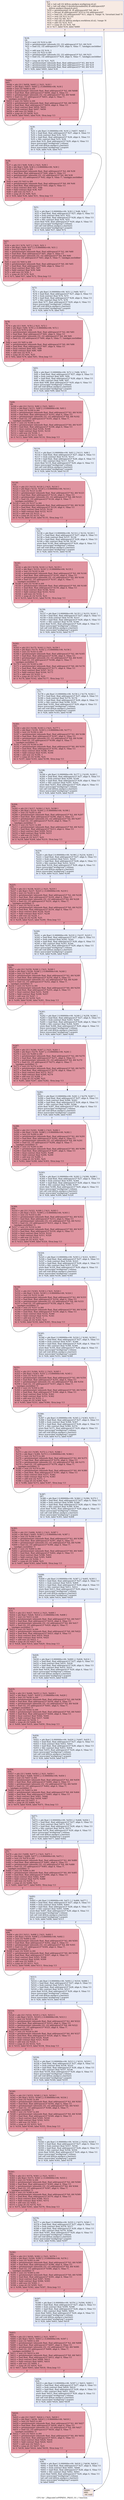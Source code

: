 digraph "CFG for '_Z9jacobiCsrPfPKfS1_PKiS3_S1_i' function" {
	label="CFG for '_Z9jacobiCsrPfPKfS1_PKiS3_S1_i' function";

	Node0x5932500 [shape=record,color="#3d50c3ff", style=filled, fillcolor="#eed0c070",label="{%7:\l  %8 = tail call i32 @llvm.amdgcn.workgroup.id.x()\l  %9 = tail call align 4 dereferenceable(64) i8 addrspace(4)*\l... @llvm.amdgcn.dispatch.ptr()\l  %10 = getelementptr i8, i8 addrspace(4)* %9, i64 4\l  %11 = bitcast i8 addrspace(4)* %10 to i16 addrspace(4)*\l  %12 = load i16, i16 addrspace(4)* %11, align 4, !range !4, !invariant.load !5\l  %13 = zext i16 %12 to i32\l  %14 = mul i32 %8, %13\l  %15 = tail call i32 @llvm.amdgcn.workitem.id.x(), !range !6\l  %16 = add i32 %14, %15\l  %17 = icmp slt i32 %16, %6\l  br i1 %17, label %18, label %660\l|{<s0>T|<s1>F}}"];
	Node0x5932500:s0 -> Node0x5934430;
	Node0x5932500:s1 -> Node0x59344c0;
	Node0x5934430 [shape=record,color="#3d50c3ff", style=filled, fillcolor="#c7d7f070",label="{%18:\l18:                                               \l  %19 = sext i32 %16 to i64\l  %20 = getelementptr inbounds i32, i32 addrspace(1)* %3, i64 %19\l  %21 = load i32, i32 addrspace(1)* %20, align 4, !tbaa !7, !amdgpu.noclobber\l... !5\l  %22 = add nsw i32 %16, 1\l  %23 = sext i32 %22 to i64\l  %24 = getelementptr inbounds i32, i32 addrspace(1)* %3, i64 %23\l  %25 = load i32, i32 addrspace(1)* %24, align 4, !tbaa !7, !amdgpu.noclobber\l... !5\l  %26 = icmp slt i32 %21, %25\l  %27 = getelementptr inbounds float, float addrspace(1)* %5, i64 %19\l  %28 = getelementptr inbounds float, float addrspace(1)* %1, i64 %19\l  %29 = getelementptr inbounds float, float addrspace(1)* %0, i64 %19\l  br i1 %26, label %645, label %30\l|{<s0>T|<s1>F}}"];
	Node0x5934430:s0 -> Node0x59359e0;
	Node0x5934430:s1 -> Node0x5935a70;
	Node0x5935a70 [shape=record,color="#3d50c3ff", style=filled, fillcolor="#c7d7f070",label="{%30:\l30:                                               \l  %31 = phi float [ 0.000000e+00, %18 ], [ %657, %645 ]\l  %32 = load float, float addrspace(1)* %27, align 4, !tbaa !11\l  %33 = fsub contract float %32, %31\l  %34 = load float, float addrspace(1)* %28, align 4, !tbaa !11\l  %35 = fdiv contract float %33, %34\l  store float %35, float addrspace(1)* %29, align 4, !tbaa !11\l  fence syncscope(\"workgroup\") release\l  tail call void @llvm.amdgcn.s.barrier()\l  fence syncscope(\"workgroup\") acquire\l  br i1 %26, label %36, label %51\l|{<s0>T|<s1>F}}"];
	Node0x5935a70:s0 -> Node0x59374e0;
	Node0x5935a70:s1 -> Node0x5937570;
	Node0x59374e0 [shape=record,color="#b70d28ff", style=filled, fillcolor="#b70d2870",label="{%36:\l36:                                               \l  %37 = phi i32 [ %49, %36 ], [ %21, %30 ]\l  %38 = phi float [ %48, %36 ], [ 0.000000e+00, %30 ]\l  %39 = sext i32 %37 to i64\l  %40 = getelementptr inbounds float, float addrspace(1)* %2, i64 %39\l  %41 = load float, float addrspace(1)* %40, align 4, !tbaa !11\l  %42 = getelementptr inbounds i32, i32 addrspace(1)* %4, i64 %39\l  %43 = load i32, i32 addrspace(1)* %42, align 4, !tbaa !7, !amdgpu.noclobber\l... !5\l  %44 = sext i32 %43 to i64\l  %45 = getelementptr inbounds float, float addrspace(1)* %0, i64 %44\l  %46 = load float, float addrspace(1)* %45, align 4, !tbaa !11\l  %47 = fmul contract float %41, %46\l  %48 = fadd contract float %38, %47\l  %49 = add nsw i32 %37, 1\l  %50 = icmp slt i32 %49, %25\l  br i1 %50, label %36, label %51, !llvm.loop !13\l|{<s0>T|<s1>F}}"];
	Node0x59374e0:s0 -> Node0x59374e0;
	Node0x59374e0:s1 -> Node0x5937570;
	Node0x5937570 [shape=record,color="#3d50c3ff", style=filled, fillcolor="#c7d7f070",label="{%51:\l51:                                               \l  %52 = phi float [ 0.000000e+00, %30 ], [ %48, %36 ]\l  %53 = load float, float addrspace(1)* %27, align 4, !tbaa !11\l  %54 = fsub contract float %53, %52\l  %55 = load float, float addrspace(1)* %28, align 4, !tbaa !11\l  %56 = fdiv contract float %54, %55\l  store float %56, float addrspace(1)* %29, align 4, !tbaa !11\l  fence syncscope(\"workgroup\") release\l  tail call void @llvm.amdgcn.s.barrier()\l  fence syncscope(\"workgroup\") acquire\l  br i1 %26, label %57, label %72\l|{<s0>T|<s1>F}}"];
	Node0x5937570:s0 -> Node0x59385f0;
	Node0x5937570:s1 -> Node0x5938640;
	Node0x59385f0 [shape=record,color="#b70d28ff", style=filled, fillcolor="#b70d2870",label="{%57:\l57:                                               \l  %58 = phi i32 [ %70, %57 ], [ %21, %51 ]\l  %59 = phi float [ %69, %57 ], [ 0.000000e+00, %51 ]\l  %60 = sext i32 %58 to i64\l  %61 = getelementptr inbounds float, float addrspace(1)* %2, i64 %60\l  %62 = load float, float addrspace(1)* %61, align 4, !tbaa !11\l  %63 = getelementptr inbounds i32, i32 addrspace(1)* %4, i64 %60\l  %64 = load i32, i32 addrspace(1)* %63, align 4, !tbaa !7, !amdgpu.noclobber\l... !5\l  %65 = sext i32 %64 to i64\l  %66 = getelementptr inbounds float, float addrspace(1)* %0, i64 %65\l  %67 = load float, float addrspace(1)* %66, align 4, !tbaa !11\l  %68 = fmul contract float %62, %67\l  %69 = fadd contract float %59, %68\l  %70 = add nsw i32 %58, 1\l  %71 = icmp slt i32 %70, %25\l  br i1 %71, label %57, label %72, !llvm.loop !13\l|{<s0>T|<s1>F}}"];
	Node0x59385f0:s0 -> Node0x59385f0;
	Node0x59385f0:s1 -> Node0x5938640;
	Node0x5938640 [shape=record,color="#3d50c3ff", style=filled, fillcolor="#c7d7f070",label="{%72:\l72:                                               \l  %73 = phi float [ 0.000000e+00, %51 ], [ %69, %57 ]\l  %74 = load float, float addrspace(1)* %27, align 4, !tbaa !11\l  %75 = fsub contract float %74, %73\l  %76 = load float, float addrspace(1)* %28, align 4, !tbaa !11\l  %77 = fdiv contract float %75, %76\l  store float %77, float addrspace(1)* %29, align 4, !tbaa !11\l  fence syncscope(\"workgroup\") release\l  tail call void @llvm.amdgcn.s.barrier()\l  fence syncscope(\"workgroup\") acquire\l  br i1 %26, label %78, label %93\l|{<s0>T|<s1>F}}"];
	Node0x5938640:s0 -> Node0x5939c90;
	Node0x5938640:s1 -> Node0x5939ce0;
	Node0x5939c90 [shape=record,color="#b70d28ff", style=filled, fillcolor="#b70d2870",label="{%78:\l78:                                               \l  %79 = phi i32 [ %91, %78 ], [ %21, %72 ]\l  %80 = phi float [ %90, %78 ], [ 0.000000e+00, %72 ]\l  %81 = sext i32 %79 to i64\l  %82 = getelementptr inbounds float, float addrspace(1)* %2, i64 %81\l  %83 = load float, float addrspace(1)* %82, align 4, !tbaa !11\l  %84 = getelementptr inbounds i32, i32 addrspace(1)* %4, i64 %81\l  %85 = load i32, i32 addrspace(1)* %84, align 4, !tbaa !7, !amdgpu.noclobber\l... !5\l  %86 = sext i32 %85 to i64\l  %87 = getelementptr inbounds float, float addrspace(1)* %0, i64 %86\l  %88 = load float, float addrspace(1)* %87, align 4, !tbaa !11\l  %89 = fmul contract float %83, %88\l  %90 = fadd contract float %80, %89\l  %91 = add nsw i32 %79, 1\l  %92 = icmp slt i32 %91, %25\l  br i1 %92, label %78, label %93, !llvm.loop !13\l|{<s0>T|<s1>F}}"];
	Node0x5939c90:s0 -> Node0x5939c90;
	Node0x5939c90:s1 -> Node0x5939ce0;
	Node0x5939ce0 [shape=record,color="#3d50c3ff", style=filled, fillcolor="#c7d7f070",label="{%93:\l93:                                               \l  %94 = phi float [ 0.000000e+00, %72 ], [ %90, %78 ]\l  %95 = load float, float addrspace(1)* %27, align 4, !tbaa !11\l  %96 = fsub contract float %95, %94\l  %97 = load float, float addrspace(1)* %28, align 4, !tbaa !11\l  %98 = fdiv contract float %96, %97\l  store float %98, float addrspace(1)* %29, align 4, !tbaa !11\l  fence syncscope(\"workgroup\") release\l  tail call void @llvm.amdgcn.s.barrier()\l  fence syncscope(\"workgroup\") acquire\l  br i1 %26, label %99, label %114\l|{<s0>T|<s1>F}}"];
	Node0x5939ce0:s0 -> Node0x593ab60;
	Node0x5939ce0:s1 -> Node0x593abb0;
	Node0x593ab60 [shape=record,color="#b70d28ff", style=filled, fillcolor="#b70d2870",label="{%99:\l99:                                               \l  %100 = phi i32 [ %112, %99 ], [ %21, %93 ]\l  %101 = phi float [ %111, %99 ], [ 0.000000e+00, %93 ]\l  %102 = sext i32 %100 to i64\l  %103 = getelementptr inbounds float, float addrspace(1)* %2, i64 %102\l  %104 = load float, float addrspace(1)* %103, align 4, !tbaa !11\l  %105 = getelementptr inbounds i32, i32 addrspace(1)* %4, i64 %102\l  %106 = load i32, i32 addrspace(1)* %105, align 4, !tbaa !7,\l... !amdgpu.noclobber !5\l  %107 = sext i32 %106 to i64\l  %108 = getelementptr inbounds float, float addrspace(1)* %0, i64 %107\l  %109 = load float, float addrspace(1)* %108, align 4, !tbaa !11\l  %110 = fmul contract float %104, %109\l  %111 = fadd contract float %101, %110\l  %112 = add nsw i32 %100, 1\l  %113 = icmp slt i32 %112, %25\l  br i1 %113, label %99, label %114, !llvm.loop !13\l|{<s0>T|<s1>F}}"];
	Node0x593ab60:s0 -> Node0x593ab60;
	Node0x593ab60:s1 -> Node0x593abb0;
	Node0x593abb0 [shape=record,color="#3d50c3ff", style=filled, fillcolor="#c7d7f070",label="{%114:\l114:                                              \l  %115 = phi float [ 0.000000e+00, %93 ], [ %111, %99 ]\l  %116 = load float, float addrspace(1)* %27, align 4, !tbaa !11\l  %117 = fsub contract float %116, %115\l  %118 = load float, float addrspace(1)* %28, align 4, !tbaa !11\l  %119 = fdiv contract float %117, %118\l  store float %119, float addrspace(1)* %29, align 4, !tbaa !11\l  fence syncscope(\"workgroup\") release\l  tail call void @llvm.amdgcn.s.barrier()\l  fence syncscope(\"workgroup\") acquire\l  br i1 %26, label %120, label %135\l|{<s0>T|<s1>F}}"];
	Node0x593abb0:s0 -> Node0x593ba00;
	Node0x593abb0:s1 -> Node0x593ba50;
	Node0x593ba00 [shape=record,color="#b70d28ff", style=filled, fillcolor="#b70d2870",label="{%120:\l120:                                              \l  %121 = phi i32 [ %133, %120 ], [ %21, %114 ]\l  %122 = phi float [ %132, %120 ], [ 0.000000e+00, %114 ]\l  %123 = sext i32 %121 to i64\l  %124 = getelementptr inbounds float, float addrspace(1)* %2, i64 %123\l  %125 = load float, float addrspace(1)* %124, align 4, !tbaa !11\l  %126 = getelementptr inbounds i32, i32 addrspace(1)* %4, i64 %123\l  %127 = load i32, i32 addrspace(1)* %126, align 4, !tbaa !7,\l... !amdgpu.noclobber !5\l  %128 = sext i32 %127 to i64\l  %129 = getelementptr inbounds float, float addrspace(1)* %0, i64 %128\l  %130 = load float, float addrspace(1)* %129, align 4, !tbaa !11\l  %131 = fmul contract float %125, %130\l  %132 = fadd contract float %122, %131\l  %133 = add nsw i32 %121, 1\l  %134 = icmp slt i32 %133, %25\l  br i1 %134, label %120, label %135, !llvm.loop !13\l|{<s0>T|<s1>F}}"];
	Node0x593ba00:s0 -> Node0x593ba00;
	Node0x593ba00:s1 -> Node0x593ba50;
	Node0x593ba50 [shape=record,color="#3d50c3ff", style=filled, fillcolor="#c7d7f070",label="{%135:\l135:                                              \l  %136 = phi float [ 0.000000e+00, %114 ], [ %132, %120 ]\l  %137 = load float, float addrspace(1)* %27, align 4, !tbaa !11\l  %138 = fsub contract float %137, %136\l  %139 = load float, float addrspace(1)* %28, align 4, !tbaa !11\l  %140 = fdiv contract float %138, %139\l  store float %140, float addrspace(1)* %29, align 4, !tbaa !11\l  fence syncscope(\"workgroup\") release\l  tail call void @llvm.amdgcn.s.barrier()\l  fence syncscope(\"workgroup\") acquire\l  br i1 %26, label %141, label %156\l|{<s0>T|<s1>F}}"];
	Node0x593ba50:s0 -> Node0x593ccb0;
	Node0x593ba50:s1 -> Node0x593cd00;
	Node0x593ccb0 [shape=record,color="#b70d28ff", style=filled, fillcolor="#b70d2870",label="{%141:\l141:                                              \l  %142 = phi i32 [ %154, %141 ], [ %21, %135 ]\l  %143 = phi float [ %153, %141 ], [ 0.000000e+00, %135 ]\l  %144 = sext i32 %142 to i64\l  %145 = getelementptr inbounds float, float addrspace(1)* %2, i64 %144\l  %146 = load float, float addrspace(1)* %145, align 4, !tbaa !11\l  %147 = getelementptr inbounds i32, i32 addrspace(1)* %4, i64 %144\l  %148 = load i32, i32 addrspace(1)* %147, align 4, !tbaa !7,\l... !amdgpu.noclobber !5\l  %149 = sext i32 %148 to i64\l  %150 = getelementptr inbounds float, float addrspace(1)* %0, i64 %149\l  %151 = load float, float addrspace(1)* %150, align 4, !tbaa !11\l  %152 = fmul contract float %146, %151\l  %153 = fadd contract float %143, %152\l  %154 = add nsw i32 %142, 1\l  %155 = icmp slt i32 %154, %25\l  br i1 %155, label %141, label %156, !llvm.loop !13\l|{<s0>T|<s1>F}}"];
	Node0x593ccb0:s0 -> Node0x593ccb0;
	Node0x593ccb0:s1 -> Node0x593cd00;
	Node0x593cd00 [shape=record,color="#3d50c3ff", style=filled, fillcolor="#c7d7f070",label="{%156:\l156:                                              \l  %157 = phi float [ 0.000000e+00, %135 ], [ %153, %141 ]\l  %158 = load float, float addrspace(1)* %27, align 4, !tbaa !11\l  %159 = fsub contract float %158, %157\l  %160 = load float, float addrspace(1)* %28, align 4, !tbaa !11\l  %161 = fdiv contract float %159, %160\l  store float %161, float addrspace(1)* %29, align 4, !tbaa !11\l  fence syncscope(\"workgroup\") release\l  tail call void @llvm.amdgcn.s.barrier()\l  fence syncscope(\"workgroup\") acquire\l  br i1 %26, label %162, label %177\l|{<s0>T|<s1>F}}"];
	Node0x593cd00:s0 -> Node0x5933b50;
	Node0x593cd00:s1 -> Node0x5933ba0;
	Node0x5933b50 [shape=record,color="#b70d28ff", style=filled, fillcolor="#b70d2870",label="{%162:\l162:                                              \l  %163 = phi i32 [ %175, %162 ], [ %21, %156 ]\l  %164 = phi float [ %174, %162 ], [ 0.000000e+00, %156 ]\l  %165 = sext i32 %163 to i64\l  %166 = getelementptr inbounds float, float addrspace(1)* %2, i64 %165\l  %167 = load float, float addrspace(1)* %166, align 4, !tbaa !11\l  %168 = getelementptr inbounds i32, i32 addrspace(1)* %4, i64 %165\l  %169 = load i32, i32 addrspace(1)* %168, align 4, !tbaa !7,\l... !amdgpu.noclobber !5\l  %170 = sext i32 %169 to i64\l  %171 = getelementptr inbounds float, float addrspace(1)* %0, i64 %170\l  %172 = load float, float addrspace(1)* %171, align 4, !tbaa !11\l  %173 = fmul contract float %167, %172\l  %174 = fadd contract float %164, %173\l  %175 = add nsw i32 %163, 1\l  %176 = icmp slt i32 %175, %25\l  br i1 %176, label %162, label %177, !llvm.loop !13\l|{<s0>T|<s1>F}}"];
	Node0x5933b50:s0 -> Node0x5933b50;
	Node0x5933b50:s1 -> Node0x5933ba0;
	Node0x5933ba0 [shape=record,color="#3d50c3ff", style=filled, fillcolor="#c7d7f070",label="{%177:\l177:                                              \l  %178 = phi float [ 0.000000e+00, %156 ], [ %174, %162 ]\l  %179 = load float, float addrspace(1)* %27, align 4, !tbaa !11\l  %180 = fsub contract float %179, %178\l  %181 = load float, float addrspace(1)* %28, align 4, !tbaa !11\l  %182 = fdiv contract float %180, %181\l  store float %182, float addrspace(1)* %29, align 4, !tbaa !11\l  fence syncscope(\"workgroup\") release\l  tail call void @llvm.amdgcn.s.barrier()\l  fence syncscope(\"workgroup\") acquire\l  br i1 %26, label %183, label %198\l|{<s0>T|<s1>F}}"];
	Node0x5933ba0:s0 -> Node0x593f420;
	Node0x5933ba0:s1 -> Node0x593f470;
	Node0x593f420 [shape=record,color="#b70d28ff", style=filled, fillcolor="#b70d2870",label="{%183:\l183:                                              \l  %184 = phi i32 [ %196, %183 ], [ %21, %177 ]\l  %185 = phi float [ %195, %183 ], [ 0.000000e+00, %177 ]\l  %186 = sext i32 %184 to i64\l  %187 = getelementptr inbounds float, float addrspace(1)* %2, i64 %186\l  %188 = load float, float addrspace(1)* %187, align 4, !tbaa !11\l  %189 = getelementptr inbounds i32, i32 addrspace(1)* %4, i64 %186\l  %190 = load i32, i32 addrspace(1)* %189, align 4, !tbaa !7,\l... !amdgpu.noclobber !5\l  %191 = sext i32 %190 to i64\l  %192 = getelementptr inbounds float, float addrspace(1)* %0, i64 %191\l  %193 = load float, float addrspace(1)* %192, align 4, !tbaa !11\l  %194 = fmul contract float %188, %193\l  %195 = fadd contract float %185, %194\l  %196 = add nsw i32 %184, 1\l  %197 = icmp slt i32 %196, %25\l  br i1 %197, label %183, label %198, !llvm.loop !13\l|{<s0>T|<s1>F}}"];
	Node0x593f420:s0 -> Node0x593f420;
	Node0x593f420:s1 -> Node0x593f470;
	Node0x593f470 [shape=record,color="#3d50c3ff", style=filled, fillcolor="#c7d7f070",label="{%198:\l198:                                              \l  %199 = phi float [ 0.000000e+00, %177 ], [ %195, %183 ]\l  %200 = load float, float addrspace(1)* %27, align 4, !tbaa !11\l  %201 = fsub contract float %200, %199\l  %202 = load float, float addrspace(1)* %28, align 4, !tbaa !11\l  %203 = fdiv contract float %201, %202\l  store float %203, float addrspace(1)* %29, align 4, !tbaa !11\l  fence syncscope(\"workgroup\") release\l  tail call void @llvm.amdgcn.s.barrier()\l  fence syncscope(\"workgroup\") acquire\l  br i1 %26, label %204, label %219\l|{<s0>T|<s1>F}}"];
	Node0x593f470:s0 -> Node0x59402c0;
	Node0x593f470:s1 -> Node0x5940310;
	Node0x59402c0 [shape=record,color="#b70d28ff", style=filled, fillcolor="#b70d2870",label="{%204:\l204:                                              \l  %205 = phi i32 [ %217, %204 ], [ %21, %198 ]\l  %206 = phi float [ %216, %204 ], [ 0.000000e+00, %198 ]\l  %207 = sext i32 %205 to i64\l  %208 = getelementptr inbounds float, float addrspace(1)* %2, i64 %207\l  %209 = load float, float addrspace(1)* %208, align 4, !tbaa !11\l  %210 = getelementptr inbounds i32, i32 addrspace(1)* %4, i64 %207\l  %211 = load i32, i32 addrspace(1)* %210, align 4, !tbaa !7,\l... !amdgpu.noclobber !5\l  %212 = sext i32 %211 to i64\l  %213 = getelementptr inbounds float, float addrspace(1)* %0, i64 %212\l  %214 = load float, float addrspace(1)* %213, align 4, !tbaa !11\l  %215 = fmul contract float %209, %214\l  %216 = fadd contract float %206, %215\l  %217 = add nsw i32 %205, 1\l  %218 = icmp slt i32 %217, %25\l  br i1 %218, label %204, label %219, !llvm.loop !13\l|{<s0>T|<s1>F}}"];
	Node0x59402c0:s0 -> Node0x59402c0;
	Node0x59402c0:s1 -> Node0x5940310;
	Node0x5940310 [shape=record,color="#3d50c3ff", style=filled, fillcolor="#c7d7f070",label="{%219:\l219:                                              \l  %220 = phi float [ 0.000000e+00, %198 ], [ %216, %204 ]\l  %221 = load float, float addrspace(1)* %27, align 4, !tbaa !11\l  %222 = fsub contract float %221, %220\l  %223 = load float, float addrspace(1)* %28, align 4, !tbaa !11\l  %224 = fdiv contract float %222, %223\l  store float %224, float addrspace(1)* %29, align 4, !tbaa !11\l  fence syncscope(\"workgroup\") release\l  tail call void @llvm.amdgcn.s.barrier()\l  fence syncscope(\"workgroup\") acquire\l  br i1 %26, label %225, label %240\l|{<s0>T|<s1>F}}"];
	Node0x5940310:s0 -> Node0x5933540;
	Node0x5940310:s1 -> Node0x5933590;
	Node0x5933540 [shape=record,color="#b70d28ff", style=filled, fillcolor="#b70d2870",label="{%225:\l225:                                              \l  %226 = phi i32 [ %238, %225 ], [ %21, %219 ]\l  %227 = phi float [ %237, %225 ], [ 0.000000e+00, %219 ]\l  %228 = sext i32 %226 to i64\l  %229 = getelementptr inbounds float, float addrspace(1)* %2, i64 %228\l  %230 = load float, float addrspace(1)* %229, align 4, !tbaa !11\l  %231 = getelementptr inbounds i32, i32 addrspace(1)* %4, i64 %228\l  %232 = load i32, i32 addrspace(1)* %231, align 4, !tbaa !7,\l... !amdgpu.noclobber !5\l  %233 = sext i32 %232 to i64\l  %234 = getelementptr inbounds float, float addrspace(1)* %0, i64 %233\l  %235 = load float, float addrspace(1)* %234, align 4, !tbaa !11\l  %236 = fmul contract float %230, %235\l  %237 = fadd contract float %227, %236\l  %238 = add nsw i32 %226, 1\l  %239 = icmp slt i32 %238, %25\l  br i1 %239, label %225, label %240, !llvm.loop !13\l|{<s0>T|<s1>F}}"];
	Node0x5933540:s0 -> Node0x5933540;
	Node0x5933540:s1 -> Node0x5933590;
	Node0x5933590 [shape=record,color="#3d50c3ff", style=filled, fillcolor="#c7d7f070",label="{%240:\l240:                                              \l  %241 = phi float [ 0.000000e+00, %219 ], [ %237, %225 ]\l  %242 = load float, float addrspace(1)* %27, align 4, !tbaa !11\l  %243 = fsub contract float %242, %241\l  %244 = load float, float addrspace(1)* %28, align 4, !tbaa !11\l  %245 = fdiv contract float %243, %244\l  store float %245, float addrspace(1)* %29, align 4, !tbaa !11\l  fence syncscope(\"workgroup\") release\l  tail call void @llvm.amdgcn.s.barrier()\l  fence syncscope(\"workgroup\") acquire\l  br i1 %26, label %246, label %261\l|{<s0>T|<s1>F}}"];
	Node0x5933590:s0 -> Node0x5942a30;
	Node0x5933590:s1 -> Node0x5942a80;
	Node0x5942a30 [shape=record,color="#b70d28ff", style=filled, fillcolor="#b70d2870",label="{%246:\l246:                                              \l  %247 = phi i32 [ %259, %246 ], [ %21, %240 ]\l  %248 = phi float [ %258, %246 ], [ 0.000000e+00, %240 ]\l  %249 = sext i32 %247 to i64\l  %250 = getelementptr inbounds float, float addrspace(1)* %2, i64 %249\l  %251 = load float, float addrspace(1)* %250, align 4, !tbaa !11\l  %252 = getelementptr inbounds i32, i32 addrspace(1)* %4, i64 %249\l  %253 = load i32, i32 addrspace(1)* %252, align 4, !tbaa !7,\l... !amdgpu.noclobber !5\l  %254 = sext i32 %253 to i64\l  %255 = getelementptr inbounds float, float addrspace(1)* %0, i64 %254\l  %256 = load float, float addrspace(1)* %255, align 4, !tbaa !11\l  %257 = fmul contract float %251, %256\l  %258 = fadd contract float %248, %257\l  %259 = add nsw i32 %247, 1\l  %260 = icmp slt i32 %259, %25\l  br i1 %260, label %246, label %261, !llvm.loop !13\l|{<s0>T|<s1>F}}"];
	Node0x5942a30:s0 -> Node0x5942a30;
	Node0x5942a30:s1 -> Node0x5942a80;
	Node0x5942a80 [shape=record,color="#3d50c3ff", style=filled, fillcolor="#c7d7f070",label="{%261:\l261:                                              \l  %262 = phi float [ 0.000000e+00, %240 ], [ %258, %246 ]\l  %263 = load float, float addrspace(1)* %27, align 4, !tbaa !11\l  %264 = fsub contract float %263, %262\l  %265 = load float, float addrspace(1)* %28, align 4, !tbaa !11\l  %266 = fdiv contract float %264, %265\l  store float %266, float addrspace(1)* %29, align 4, !tbaa !11\l  fence syncscope(\"workgroup\") release\l  tail call void @llvm.amdgcn.s.barrier()\l  fence syncscope(\"workgroup\") acquire\l  br i1 %26, label %267, label %282\l|{<s0>T|<s1>F}}"];
	Node0x5942a80:s0 -> Node0x593c790;
	Node0x5942a80:s1 -> Node0x5944140;
	Node0x593c790 [shape=record,color="#b70d28ff", style=filled, fillcolor="#b70d2870",label="{%267:\l267:                                              \l  %268 = phi i32 [ %280, %267 ], [ %21, %261 ]\l  %269 = phi float [ %279, %267 ], [ 0.000000e+00, %261 ]\l  %270 = sext i32 %268 to i64\l  %271 = getelementptr inbounds float, float addrspace(1)* %2, i64 %270\l  %272 = load float, float addrspace(1)* %271, align 4, !tbaa !11\l  %273 = getelementptr inbounds i32, i32 addrspace(1)* %4, i64 %270\l  %274 = load i32, i32 addrspace(1)* %273, align 4, !tbaa !7,\l... !amdgpu.noclobber !5\l  %275 = sext i32 %274 to i64\l  %276 = getelementptr inbounds float, float addrspace(1)* %0, i64 %275\l  %277 = load float, float addrspace(1)* %276, align 4, !tbaa !11\l  %278 = fmul contract float %272, %277\l  %279 = fadd contract float %269, %278\l  %280 = add nsw i32 %268, 1\l  %281 = icmp slt i32 %280, %25\l  br i1 %281, label %267, label %282, !llvm.loop !13\l|{<s0>T|<s1>F}}"];
	Node0x593c790:s0 -> Node0x593c790;
	Node0x593c790:s1 -> Node0x5944140;
	Node0x5944140 [shape=record,color="#3d50c3ff", style=filled, fillcolor="#c7d7f070",label="{%282:\l282:                                              \l  %283 = phi float [ 0.000000e+00, %261 ], [ %279, %267 ]\l  %284 = load float, float addrspace(1)* %27, align 4, !tbaa !11\l  %285 = fsub contract float %284, %283\l  %286 = load float, float addrspace(1)* %28, align 4, !tbaa !11\l  %287 = fdiv contract float %285, %286\l  store float %287, float addrspace(1)* %29, align 4, !tbaa !11\l  fence syncscope(\"workgroup\") release\l  tail call void @llvm.amdgcn.s.barrier()\l  fence syncscope(\"workgroup\") acquire\l  br i1 %26, label %288, label %303\l|{<s0>T|<s1>F}}"];
	Node0x5944140:s0 -> Node0x5944f90;
	Node0x5944140:s1 -> Node0x5944fe0;
	Node0x5944f90 [shape=record,color="#b70d28ff", style=filled, fillcolor="#b70d2870",label="{%288:\l288:                                              \l  %289 = phi i32 [ %301, %288 ], [ %21, %282 ]\l  %290 = phi float [ %300, %288 ], [ 0.000000e+00, %282 ]\l  %291 = sext i32 %289 to i64\l  %292 = getelementptr inbounds float, float addrspace(1)* %2, i64 %291\l  %293 = load float, float addrspace(1)* %292, align 4, !tbaa !11\l  %294 = getelementptr inbounds i32, i32 addrspace(1)* %4, i64 %291\l  %295 = load i32, i32 addrspace(1)* %294, align 4, !tbaa !7,\l... !amdgpu.noclobber !5\l  %296 = sext i32 %295 to i64\l  %297 = getelementptr inbounds float, float addrspace(1)* %0, i64 %296\l  %298 = load float, float addrspace(1)* %297, align 4, !tbaa !11\l  %299 = fmul contract float %293, %298\l  %300 = fadd contract float %290, %299\l  %301 = add nsw i32 %289, 1\l  %302 = icmp slt i32 %301, %25\l  br i1 %302, label %288, label %303, !llvm.loop !13\l|{<s0>T|<s1>F}}"];
	Node0x5944f90:s0 -> Node0x5944f90;
	Node0x5944f90:s1 -> Node0x5944fe0;
	Node0x5944fe0 [shape=record,color="#3d50c3ff", style=filled, fillcolor="#c7d7f070",label="{%303:\l303:                                              \l  %304 = phi float [ 0.000000e+00, %282 ], [ %300, %288 ]\l  %305 = load float, float addrspace(1)* %27, align 4, !tbaa !11\l  %306 = fsub contract float %305, %304\l  %307 = load float, float addrspace(1)* %28, align 4, !tbaa !11\l  %308 = fdiv contract float %306, %307\l  store float %308, float addrspace(1)* %29, align 4, !tbaa !11\l  fence syncscope(\"workgroup\") release\l  tail call void @llvm.amdgcn.s.barrier()\l  fence syncscope(\"workgroup\") acquire\l  br i1 %26, label %309, label %324\l|{<s0>T|<s1>F}}"];
	Node0x5944fe0:s0 -> Node0x593dc50;
	Node0x5944fe0:s1 -> Node0x593dca0;
	Node0x593dc50 [shape=record,color="#b70d28ff", style=filled, fillcolor="#b70d2870",label="{%309:\l309:                                              \l  %310 = phi i32 [ %322, %309 ], [ %21, %303 ]\l  %311 = phi float [ %321, %309 ], [ 0.000000e+00, %303 ]\l  %312 = sext i32 %310 to i64\l  %313 = getelementptr inbounds float, float addrspace(1)* %2, i64 %312\l  %314 = load float, float addrspace(1)* %313, align 4, !tbaa !11\l  %315 = getelementptr inbounds i32, i32 addrspace(1)* %4, i64 %312\l  %316 = load i32, i32 addrspace(1)* %315, align 4, !tbaa !7,\l... !amdgpu.noclobber !5\l  %317 = sext i32 %316 to i64\l  %318 = getelementptr inbounds float, float addrspace(1)* %0, i64 %317\l  %319 = load float, float addrspace(1)* %318, align 4, !tbaa !11\l  %320 = fmul contract float %314, %319\l  %321 = fadd contract float %311, %320\l  %322 = add nsw i32 %310, 1\l  %323 = icmp slt i32 %322, %25\l  br i1 %323, label %309, label %324, !llvm.loop !13\l|{<s0>T|<s1>F}}"];
	Node0x593dc50:s0 -> Node0x593dc50;
	Node0x593dc50:s1 -> Node0x593dca0;
	Node0x593dca0 [shape=record,color="#3d50c3ff", style=filled, fillcolor="#c7d7f070",label="{%324:\l324:                                              \l  %325 = phi float [ 0.000000e+00, %303 ], [ %321, %309 ]\l  %326 = load float, float addrspace(1)* %27, align 4, !tbaa !11\l  %327 = fsub contract float %326, %325\l  %328 = load float, float addrspace(1)* %28, align 4, !tbaa !11\l  %329 = fdiv contract float %327, %328\l  store float %329, float addrspace(1)* %29, align 4, !tbaa !11\l  fence syncscope(\"workgroup\") release\l  tail call void @llvm.amdgcn.s.barrier()\l  fence syncscope(\"workgroup\") acquire\l  br i1 %26, label %330, label %345\l|{<s0>T|<s1>F}}"];
	Node0x593dca0:s0 -> Node0x593eaf0;
	Node0x593dca0:s1 -> Node0x593eb40;
	Node0x593eaf0 [shape=record,color="#b70d28ff", style=filled, fillcolor="#b70d2870",label="{%330:\l330:                                              \l  %331 = phi i32 [ %343, %330 ], [ %21, %324 ]\l  %332 = phi float [ %342, %330 ], [ 0.000000e+00, %324 ]\l  %333 = sext i32 %331 to i64\l  %334 = getelementptr inbounds float, float addrspace(1)* %2, i64 %333\l  %335 = load float, float addrspace(1)* %334, align 4, !tbaa !11\l  %336 = getelementptr inbounds i32, i32 addrspace(1)* %4, i64 %333\l  %337 = load i32, i32 addrspace(1)* %336, align 4, !tbaa !7,\l... !amdgpu.noclobber !5\l  %338 = sext i32 %337 to i64\l  %339 = getelementptr inbounds float, float addrspace(1)* %0, i64 %338\l  %340 = load float, float addrspace(1)* %339, align 4, !tbaa !11\l  %341 = fmul contract float %335, %340\l  %342 = fadd contract float %332, %341\l  %343 = add nsw i32 %331, 1\l  %344 = icmp slt i32 %343, %25\l  br i1 %344, label %330, label %345, !llvm.loop !13\l|{<s0>T|<s1>F}}"];
	Node0x593eaf0:s0 -> Node0x593eaf0;
	Node0x593eaf0:s1 -> Node0x593eb40;
	Node0x593eb40 [shape=record,color="#3d50c3ff", style=filled, fillcolor="#c7d7f070",label="{%345:\l345:                                              \l  %346 = phi float [ 0.000000e+00, %324 ], [ %342, %330 ]\l  %347 = load float, float addrspace(1)* %27, align 4, !tbaa !11\l  %348 = fsub contract float %347, %346\l  %349 = load float, float addrspace(1)* %28, align 4, !tbaa !11\l  %350 = fdiv contract float %348, %349\l  store float %350, float addrspace(1)* %29, align 4, !tbaa !11\l  fence syncscope(\"workgroup\") release\l  tail call void @llvm.amdgcn.s.barrier()\l  fence syncscope(\"workgroup\") acquire\l  br i1 %26, label %351, label %366\l|{<s0>T|<s1>F}}"];
	Node0x593eb40:s0 -> Node0x5948f90;
	Node0x593eb40:s1 -> Node0x5948fe0;
	Node0x5948f90 [shape=record,color="#b70d28ff", style=filled, fillcolor="#b70d2870",label="{%351:\l351:                                              \l  %352 = phi i32 [ %364, %351 ], [ %21, %345 ]\l  %353 = phi float [ %363, %351 ], [ 0.000000e+00, %345 ]\l  %354 = sext i32 %352 to i64\l  %355 = getelementptr inbounds float, float addrspace(1)* %2, i64 %354\l  %356 = load float, float addrspace(1)* %355, align 4, !tbaa !11\l  %357 = getelementptr inbounds i32, i32 addrspace(1)* %4, i64 %354\l  %358 = load i32, i32 addrspace(1)* %357, align 4, !tbaa !7,\l... !amdgpu.noclobber !5\l  %359 = sext i32 %358 to i64\l  %360 = getelementptr inbounds float, float addrspace(1)* %0, i64 %359\l  %361 = load float, float addrspace(1)* %360, align 4, !tbaa !11\l  %362 = fmul contract float %356, %361\l  %363 = fadd contract float %353, %362\l  %364 = add nsw i32 %352, 1\l  %365 = icmp slt i32 %364, %25\l  br i1 %365, label %351, label %366, !llvm.loop !13\l|{<s0>T|<s1>F}}"];
	Node0x5948f90:s0 -> Node0x5948f90;
	Node0x5948f90:s1 -> Node0x5948fe0;
	Node0x5948fe0 [shape=record,color="#3d50c3ff", style=filled, fillcolor="#c7d7f070",label="{%366:\l366:                                              \l  %367 = phi float [ 0.000000e+00, %345 ], [ %363, %351 ]\l  %368 = load float, float addrspace(1)* %27, align 4, !tbaa !11\l  %369 = fsub contract float %368, %367\l  %370 = load float, float addrspace(1)* %28, align 4, !tbaa !11\l  %371 = fdiv contract float %369, %370\l  store float %371, float addrspace(1)* %29, align 4, !tbaa !11\l  fence syncscope(\"workgroup\") release\l  tail call void @llvm.amdgcn.s.barrier()\l  fence syncscope(\"workgroup\") acquire\l  br i1 %26, label %372, label %387\l|{<s0>T|<s1>F}}"];
	Node0x5948fe0:s0 -> Node0x5949e30;
	Node0x5948fe0:s1 -> Node0x5949e80;
	Node0x5949e30 [shape=record,color="#b70d28ff", style=filled, fillcolor="#b70d2870",label="{%372:\l372:                                              \l  %373 = phi i32 [ %385, %372 ], [ %21, %366 ]\l  %374 = phi float [ %384, %372 ], [ 0.000000e+00, %366 ]\l  %375 = sext i32 %373 to i64\l  %376 = getelementptr inbounds float, float addrspace(1)* %2, i64 %375\l  %377 = load float, float addrspace(1)* %376, align 4, !tbaa !11\l  %378 = getelementptr inbounds i32, i32 addrspace(1)* %4, i64 %375\l  %379 = load i32, i32 addrspace(1)* %378, align 4, !tbaa !7,\l... !amdgpu.noclobber !5\l  %380 = sext i32 %379 to i64\l  %381 = getelementptr inbounds float, float addrspace(1)* %0, i64 %380\l  %382 = load float, float addrspace(1)* %381, align 4, !tbaa !11\l  %383 = fmul contract float %377, %382\l  %384 = fadd contract float %374, %383\l  %385 = add nsw i32 %373, 1\l  %386 = icmp slt i32 %385, %25\l  br i1 %386, label %372, label %387, !llvm.loop !13\l|{<s0>T|<s1>F}}"];
	Node0x5949e30:s0 -> Node0x5949e30;
	Node0x5949e30:s1 -> Node0x5949e80;
	Node0x5949e80 [shape=record,color="#3d50c3ff", style=filled, fillcolor="#c7d7f070",label="{%387:\l387:                                              \l  %388 = phi float [ 0.000000e+00, %366 ], [ %384, %372 ]\l  %389 = load float, float addrspace(1)* %27, align 4, !tbaa !11\l  %390 = fsub contract float %389, %388\l  %391 = load float, float addrspace(1)* %28, align 4, !tbaa !11\l  %392 = fdiv contract float %390, %391\l  store float %392, float addrspace(1)* %29, align 4, !tbaa !11\l  fence syncscope(\"workgroup\") release\l  tail call void @llvm.amdgcn.s.barrier()\l  fence syncscope(\"workgroup\") acquire\l  br i1 %26, label %393, label %408\l|{<s0>T|<s1>F}}"];
	Node0x5949e80:s0 -> Node0x594acd0;
	Node0x5949e80:s1 -> Node0x594ad20;
	Node0x594acd0 [shape=record,color="#b70d28ff", style=filled, fillcolor="#b70d2870",label="{%393:\l393:                                              \l  %394 = phi i32 [ %406, %393 ], [ %21, %387 ]\l  %395 = phi float [ %405, %393 ], [ 0.000000e+00, %387 ]\l  %396 = sext i32 %394 to i64\l  %397 = getelementptr inbounds float, float addrspace(1)* %2, i64 %396\l  %398 = load float, float addrspace(1)* %397, align 4, !tbaa !11\l  %399 = getelementptr inbounds i32, i32 addrspace(1)* %4, i64 %396\l  %400 = load i32, i32 addrspace(1)* %399, align 4, !tbaa !7,\l... !amdgpu.noclobber !5\l  %401 = sext i32 %400 to i64\l  %402 = getelementptr inbounds float, float addrspace(1)* %0, i64 %401\l  %403 = load float, float addrspace(1)* %402, align 4, !tbaa !11\l  %404 = fmul contract float %398, %403\l  %405 = fadd contract float %395, %404\l  %406 = add nsw i32 %394, 1\l  %407 = icmp slt i32 %406, %25\l  br i1 %407, label %393, label %408, !llvm.loop !13\l|{<s0>T|<s1>F}}"];
	Node0x594acd0:s0 -> Node0x594acd0;
	Node0x594acd0:s1 -> Node0x594ad20;
	Node0x594ad20 [shape=record,color="#3d50c3ff", style=filled, fillcolor="#c7d7f070",label="{%408:\l408:                                              \l  %409 = phi float [ 0.000000e+00, %387 ], [ %405, %393 ]\l  %410 = load float, float addrspace(1)* %27, align 4, !tbaa !11\l  %411 = fsub contract float %410, %409\l  %412 = load float, float addrspace(1)* %28, align 4, !tbaa !11\l  %413 = fdiv contract float %411, %412\l  store float %413, float addrspace(1)* %29, align 4, !tbaa !11\l  fence syncscope(\"workgroup\") release\l  tail call void @llvm.amdgcn.s.barrier()\l  fence syncscope(\"workgroup\") acquire\l  br i1 %26, label %414, label %429\l|{<s0>T|<s1>F}}"];
	Node0x594ad20:s0 -> Node0x594bb70;
	Node0x594ad20:s1 -> Node0x594bbc0;
	Node0x594bb70 [shape=record,color="#b70d28ff", style=filled, fillcolor="#b70d2870",label="{%414:\l414:                                              \l  %415 = phi i32 [ %427, %414 ], [ %21, %408 ]\l  %416 = phi float [ %426, %414 ], [ 0.000000e+00, %408 ]\l  %417 = sext i32 %415 to i64\l  %418 = getelementptr inbounds float, float addrspace(1)* %2, i64 %417\l  %419 = load float, float addrspace(1)* %418, align 4, !tbaa !11\l  %420 = getelementptr inbounds i32, i32 addrspace(1)* %4, i64 %417\l  %421 = load i32, i32 addrspace(1)* %420, align 4, !tbaa !7,\l... !amdgpu.noclobber !5\l  %422 = sext i32 %421 to i64\l  %423 = getelementptr inbounds float, float addrspace(1)* %0, i64 %422\l  %424 = load float, float addrspace(1)* %423, align 4, !tbaa !11\l  %425 = fmul contract float %419, %424\l  %426 = fadd contract float %416, %425\l  %427 = add nsw i32 %415, 1\l  %428 = icmp slt i32 %427, %25\l  br i1 %428, label %414, label %429, !llvm.loop !13\l|{<s0>T|<s1>F}}"];
	Node0x594bb70:s0 -> Node0x594bb70;
	Node0x594bb70:s1 -> Node0x594bbc0;
	Node0x594bbc0 [shape=record,color="#3d50c3ff", style=filled, fillcolor="#c7d7f070",label="{%429:\l429:                                              \l  %430 = phi float [ 0.000000e+00, %408 ], [ %426, %414 ]\l  %431 = load float, float addrspace(1)* %27, align 4, !tbaa !11\l  %432 = fsub contract float %431, %430\l  %433 = load float, float addrspace(1)* %28, align 4, !tbaa !11\l  %434 = fdiv contract float %432, %433\l  store float %434, float addrspace(1)* %29, align 4, !tbaa !11\l  fence syncscope(\"workgroup\") release\l  tail call void @llvm.amdgcn.s.barrier()\l  fence syncscope(\"workgroup\") acquire\l  br i1 %26, label %435, label %450\l|{<s0>T|<s1>F}}"];
	Node0x594bbc0:s0 -> Node0x5948a50;
	Node0x594bbc0:s1 -> Node0x5948aa0;
	Node0x5948a50 [shape=record,color="#b70d28ff", style=filled, fillcolor="#b70d2870",label="{%435:\l435:                                              \l  %436 = phi i32 [ %448, %435 ], [ %21, %429 ]\l  %437 = phi float [ %447, %435 ], [ 0.000000e+00, %429 ]\l  %438 = sext i32 %436 to i64\l  %439 = getelementptr inbounds float, float addrspace(1)* %2, i64 %438\l  %440 = load float, float addrspace(1)* %439, align 4, !tbaa !11\l  %441 = getelementptr inbounds i32, i32 addrspace(1)* %4, i64 %438\l  %442 = load i32, i32 addrspace(1)* %441, align 4, !tbaa !7,\l... !amdgpu.noclobber !5\l  %443 = sext i32 %442 to i64\l  %444 = getelementptr inbounds float, float addrspace(1)* %0, i64 %443\l  %445 = load float, float addrspace(1)* %444, align 4, !tbaa !11\l  %446 = fmul contract float %440, %445\l  %447 = fadd contract float %437, %446\l  %448 = add nsw i32 %436, 1\l  %449 = icmp slt i32 %448, %25\l  br i1 %449, label %435, label %450, !llvm.loop !13\l|{<s0>T|<s1>F}}"];
	Node0x5948a50:s0 -> Node0x5948a50;
	Node0x5948a50:s1 -> Node0x5948aa0;
	Node0x5948aa0 [shape=record,color="#3d50c3ff", style=filled, fillcolor="#c7d7f070",label="{%450:\l450:                                              \l  %451 = phi float [ 0.000000e+00, %429 ], [ %447, %435 ]\l  %452 = load float, float addrspace(1)* %27, align 4, !tbaa !11\l  %453 = fsub contract float %452, %451\l  %454 = load float, float addrspace(1)* %28, align 4, !tbaa !11\l  %455 = fdiv contract float %453, %454\l  store float %455, float addrspace(1)* %29, align 4, !tbaa !11\l  fence syncscope(\"workgroup\") release\l  tail call void @llvm.amdgcn.s.barrier()\l  fence syncscope(\"workgroup\") acquire\l  br i1 %26, label %456, label %471\l|{<s0>T|<s1>F}}"];
	Node0x5948aa0:s0 -> Node0x594e4b0;
	Node0x5948aa0:s1 -> Node0x594e500;
	Node0x594e4b0 [shape=record,color="#b70d28ff", style=filled, fillcolor="#b70d2870",label="{%456:\l456:                                              \l  %457 = phi i32 [ %469, %456 ], [ %21, %450 ]\l  %458 = phi float [ %468, %456 ], [ 0.000000e+00, %450 ]\l  %459 = sext i32 %457 to i64\l  %460 = getelementptr inbounds float, float addrspace(1)* %2, i64 %459\l  %461 = load float, float addrspace(1)* %460, align 4, !tbaa !11\l  %462 = getelementptr inbounds i32, i32 addrspace(1)* %4, i64 %459\l  %463 = load i32, i32 addrspace(1)* %462, align 4, !tbaa !7,\l... !amdgpu.noclobber !5\l  %464 = sext i32 %463 to i64\l  %465 = getelementptr inbounds float, float addrspace(1)* %0, i64 %464\l  %466 = load float, float addrspace(1)* %465, align 4, !tbaa !11\l  %467 = fmul contract float %461, %466\l  %468 = fadd contract float %458, %467\l  %469 = add nsw i32 %457, 1\l  %470 = icmp slt i32 %469, %25\l  br i1 %470, label %456, label %471, !llvm.loop !13\l|{<s0>T|<s1>F}}"];
	Node0x594e4b0:s0 -> Node0x594e4b0;
	Node0x594e4b0:s1 -> Node0x594e500;
	Node0x594e500 [shape=record,color="#3d50c3ff", style=filled, fillcolor="#c7d7f070",label="{%471:\l471:                                              \l  %472 = phi float [ 0.000000e+00, %450 ], [ %468, %456 ]\l  %473 = load float, float addrspace(1)* %27, align 4, !tbaa !11\l  %474 = fsub contract float %473, %472\l  %475 = load float, float addrspace(1)* %28, align 4, !tbaa !11\l  %476 = fdiv contract float %474, %475\l  store float %476, float addrspace(1)* %29, align 4, !tbaa !11\l  fence syncscope(\"workgroup\") release\l  tail call void @llvm.amdgcn.s.barrier()\l  fence syncscope(\"workgroup\") acquire\l  br i1 %26, label %477, label %492\l|{<s0>T|<s1>F}}"];
	Node0x594e500:s0 -> Node0x5942740;
	Node0x594e500:s1 -> Node0x5942790;
	Node0x5942740 [shape=record,color="#b70d28ff", style=filled, fillcolor="#b70d2870",label="{%477:\l477:                                              \l  %478 = phi i32 [ %490, %477 ], [ %21, %471 ]\l  %479 = phi float [ %489, %477 ], [ 0.000000e+00, %471 ]\l  %480 = sext i32 %478 to i64\l  %481 = getelementptr inbounds float, float addrspace(1)* %2, i64 %480\l  %482 = load float, float addrspace(1)* %481, align 4, !tbaa !11\l  %483 = getelementptr inbounds i32, i32 addrspace(1)* %4, i64 %480\l  %484 = load i32, i32 addrspace(1)* %483, align 4, !tbaa !7,\l... !amdgpu.noclobber !5\l  %485 = sext i32 %484 to i64\l  %486 = getelementptr inbounds float, float addrspace(1)* %0, i64 %485\l  %487 = load float, float addrspace(1)* %486, align 4, !tbaa !11\l  %488 = fmul contract float %482, %487\l  %489 = fadd contract float %479, %488\l  %490 = add nsw i32 %478, 1\l  %491 = icmp slt i32 %490, %25\l  br i1 %491, label %477, label %492, !llvm.loop !13\l|{<s0>T|<s1>F}}"];
	Node0x5942740:s0 -> Node0x5942740;
	Node0x5942740:s1 -> Node0x5942790;
	Node0x5942790 [shape=record,color="#3d50c3ff", style=filled, fillcolor="#c7d7f070",label="{%492:\l492:                                              \l  %493 = phi float [ 0.000000e+00, %471 ], [ %489, %477 ]\l  %494 = load float, float addrspace(1)* %27, align 4, !tbaa !11\l  %495 = fsub contract float %494, %493\l  %496 = load float, float addrspace(1)* %28, align 4, !tbaa !11\l  %497 = fdiv contract float %495, %496\l  store float %497, float addrspace(1)* %29, align 4, !tbaa !11\l  fence syncscope(\"workgroup\") release\l  tail call void @llvm.amdgcn.s.barrier()\l  fence syncscope(\"workgroup\") acquire\l  br i1 %26, label %498, label %513\l|{<s0>T|<s1>F}}"];
	Node0x5942790:s0 -> Node0x5950630;
	Node0x5942790:s1 -> Node0x5950680;
	Node0x5950630 [shape=record,color="#b70d28ff", style=filled, fillcolor="#b70d2870",label="{%498:\l498:                                              \l  %499 = phi i32 [ %511, %498 ], [ %21, %492 ]\l  %500 = phi float [ %510, %498 ], [ 0.000000e+00, %492 ]\l  %501 = sext i32 %499 to i64\l  %502 = getelementptr inbounds float, float addrspace(1)* %2, i64 %501\l  %503 = load float, float addrspace(1)* %502, align 4, !tbaa !11\l  %504 = getelementptr inbounds i32, i32 addrspace(1)* %4, i64 %501\l  %505 = load i32, i32 addrspace(1)* %504, align 4, !tbaa !7,\l... !amdgpu.noclobber !5\l  %506 = sext i32 %505 to i64\l  %507 = getelementptr inbounds float, float addrspace(1)* %0, i64 %506\l  %508 = load float, float addrspace(1)* %507, align 4, !tbaa !11\l  %509 = fmul contract float %503, %508\l  %510 = fadd contract float %500, %509\l  %511 = add nsw i32 %499, 1\l  %512 = icmp slt i32 %511, %25\l  br i1 %512, label %498, label %513, !llvm.loop !13\l|{<s0>T|<s1>F}}"];
	Node0x5950630:s0 -> Node0x5950630;
	Node0x5950630:s1 -> Node0x5950680;
	Node0x5950680 [shape=record,color="#3d50c3ff", style=filled, fillcolor="#c7d7f070",label="{%513:\l513:                                              \l  %514 = phi float [ 0.000000e+00, %492 ], [ %510, %498 ]\l  %515 = load float, float addrspace(1)* %27, align 4, !tbaa !11\l  %516 = fsub contract float %515, %514\l  %517 = load float, float addrspace(1)* %28, align 4, !tbaa !11\l  %518 = fdiv contract float %516, %517\l  store float %518, float addrspace(1)* %29, align 4, !tbaa !11\l  fence syncscope(\"workgroup\") release\l  tail call void @llvm.amdgcn.s.barrier()\l  fence syncscope(\"workgroup\") acquire\l  br i1 %26, label %519, label %534\l|{<s0>T|<s1>F}}"];
	Node0x5950680:s0 -> Node0x5943690;
	Node0x5950680:s1 -> Node0x59436e0;
	Node0x5943690 [shape=record,color="#b70d28ff", style=filled, fillcolor="#b70d2870",label="{%519:\l519:                                              \l  %520 = phi i32 [ %532, %519 ], [ %21, %513 ]\l  %521 = phi float [ %531, %519 ], [ 0.000000e+00, %513 ]\l  %522 = sext i32 %520 to i64\l  %523 = getelementptr inbounds float, float addrspace(1)* %2, i64 %522\l  %524 = load float, float addrspace(1)* %523, align 4, !tbaa !11\l  %525 = getelementptr inbounds i32, i32 addrspace(1)* %4, i64 %522\l  %526 = load i32, i32 addrspace(1)* %525, align 4, !tbaa !7,\l... !amdgpu.noclobber !5\l  %527 = sext i32 %526 to i64\l  %528 = getelementptr inbounds float, float addrspace(1)* %0, i64 %527\l  %529 = load float, float addrspace(1)* %528, align 4, !tbaa !11\l  %530 = fmul contract float %524, %529\l  %531 = fadd contract float %521, %530\l  %532 = add nsw i32 %520, 1\l  %533 = icmp slt i32 %532, %25\l  br i1 %533, label %519, label %534, !llvm.loop !13\l|{<s0>T|<s1>F}}"];
	Node0x5943690:s0 -> Node0x5943690;
	Node0x5943690:s1 -> Node0x59436e0;
	Node0x59436e0 [shape=record,color="#3d50c3ff", style=filled, fillcolor="#c7d7f070",label="{%534:\l534:                                              \l  %535 = phi float [ 0.000000e+00, %513 ], [ %531, %519 ]\l  %536 = load float, float addrspace(1)* %27, align 4, !tbaa !11\l  %537 = fsub contract float %536, %535\l  %538 = load float, float addrspace(1)* %28, align 4, !tbaa !11\l  %539 = fdiv contract float %537, %538\l  store float %539, float addrspace(1)* %29, align 4, !tbaa !11\l  fence syncscope(\"workgroup\") release\l  tail call void @llvm.amdgcn.s.barrier()\l  fence syncscope(\"workgroup\") acquire\l  br i1 %26, label %540, label %555\l|{<s0>T|<s1>F}}"];
	Node0x59436e0:s0 -> Node0x5953380;
	Node0x59436e0:s1 -> Node0x59533d0;
	Node0x5953380 [shape=record,color="#b70d28ff", style=filled, fillcolor="#b70d2870",label="{%540:\l540:                                              \l  %541 = phi i32 [ %553, %540 ], [ %21, %534 ]\l  %542 = phi float [ %552, %540 ], [ 0.000000e+00, %534 ]\l  %543 = sext i32 %541 to i64\l  %544 = getelementptr inbounds float, float addrspace(1)* %2, i64 %543\l  %545 = load float, float addrspace(1)* %544, align 4, !tbaa !11\l  %546 = getelementptr inbounds i32, i32 addrspace(1)* %4, i64 %543\l  %547 = load i32, i32 addrspace(1)* %546, align 4, !tbaa !7,\l... !amdgpu.noclobber !5\l  %548 = sext i32 %547 to i64\l  %549 = getelementptr inbounds float, float addrspace(1)* %0, i64 %548\l  %550 = load float, float addrspace(1)* %549, align 4, !tbaa !11\l  %551 = fmul contract float %545, %550\l  %552 = fadd contract float %542, %551\l  %553 = add nsw i32 %541, 1\l  %554 = icmp slt i32 %553, %25\l  br i1 %554, label %540, label %555, !llvm.loop !13\l|{<s0>T|<s1>F}}"];
	Node0x5953380:s0 -> Node0x5953380;
	Node0x5953380:s1 -> Node0x59533d0;
	Node0x59533d0 [shape=record,color="#3d50c3ff", style=filled, fillcolor="#c7d7f070",label="{%555:\l555:                                              \l  %556 = phi float [ 0.000000e+00, %534 ], [ %552, %540 ]\l  %557 = load float, float addrspace(1)* %27, align 4, !tbaa !11\l  %558 = fsub contract float %557, %556\l  %559 = load float, float addrspace(1)* %28, align 4, !tbaa !11\l  %560 = fdiv contract float %558, %559\l  store float %560, float addrspace(1)* %29, align 4, !tbaa !11\l  fence syncscope(\"workgroup\") release\l  tail call void @llvm.amdgcn.s.barrier()\l  fence syncscope(\"workgroup\") acquire\l  br i1 %26, label %561, label %576\l|{<s0>T|<s1>F}}"];
	Node0x59533d0:s0 -> Node0x5954220;
	Node0x59533d0:s1 -> Node0x5954270;
	Node0x5954220 [shape=record,color="#b70d28ff", style=filled, fillcolor="#b70d2870",label="{%561:\l561:                                              \l  %562 = phi i32 [ %574, %561 ], [ %21, %555 ]\l  %563 = phi float [ %573, %561 ], [ 0.000000e+00, %555 ]\l  %564 = sext i32 %562 to i64\l  %565 = getelementptr inbounds float, float addrspace(1)* %2, i64 %564\l  %566 = load float, float addrspace(1)* %565, align 4, !tbaa !11\l  %567 = getelementptr inbounds i32, i32 addrspace(1)* %4, i64 %564\l  %568 = load i32, i32 addrspace(1)* %567, align 4, !tbaa !7,\l... !amdgpu.noclobber !5\l  %569 = sext i32 %568 to i64\l  %570 = getelementptr inbounds float, float addrspace(1)* %0, i64 %569\l  %571 = load float, float addrspace(1)* %570, align 4, !tbaa !11\l  %572 = fmul contract float %566, %571\l  %573 = fadd contract float %563, %572\l  %574 = add nsw i32 %562, 1\l  %575 = icmp slt i32 %574, %25\l  br i1 %575, label %561, label %576, !llvm.loop !13\l|{<s0>T|<s1>F}}"];
	Node0x5954220:s0 -> Node0x5954220;
	Node0x5954220:s1 -> Node0x5954270;
	Node0x5954270 [shape=record,color="#3d50c3ff", style=filled, fillcolor="#c7d7f070",label="{%576:\l576:                                              \l  %577 = phi float [ 0.000000e+00, %555 ], [ %573, %561 ]\l  %578 = load float, float addrspace(1)* %27, align 4, !tbaa !11\l  %579 = fsub contract float %578, %577\l  %580 = load float, float addrspace(1)* %28, align 4, !tbaa !11\l  %581 = fdiv contract float %579, %580\l  store float %581, float addrspace(1)* %29, align 4, !tbaa !11\l  fence syncscope(\"workgroup\") release\l  tail call void @llvm.amdgcn.s.barrier()\l  fence syncscope(\"workgroup\") acquire\l  br i1 %26, label %582, label %597\l|{<s0>T|<s1>F}}"];
	Node0x5954270:s0 -> Node0x59550c0;
	Node0x5954270:s1 -> Node0x5955110;
	Node0x59550c0 [shape=record,color="#b70d28ff", style=filled, fillcolor="#b70d2870",label="{%582:\l582:                                              \l  %583 = phi i32 [ %595, %582 ], [ %21, %576 ]\l  %584 = phi float [ %594, %582 ], [ 0.000000e+00, %576 ]\l  %585 = sext i32 %583 to i64\l  %586 = getelementptr inbounds float, float addrspace(1)* %2, i64 %585\l  %587 = load float, float addrspace(1)* %586, align 4, !tbaa !11\l  %588 = getelementptr inbounds i32, i32 addrspace(1)* %4, i64 %585\l  %589 = load i32, i32 addrspace(1)* %588, align 4, !tbaa !7,\l... !amdgpu.noclobber !5\l  %590 = sext i32 %589 to i64\l  %591 = getelementptr inbounds float, float addrspace(1)* %0, i64 %590\l  %592 = load float, float addrspace(1)* %591, align 4, !tbaa !11\l  %593 = fmul contract float %587, %592\l  %594 = fadd contract float %584, %593\l  %595 = add nsw i32 %583, 1\l  %596 = icmp slt i32 %595, %25\l  br i1 %596, label %582, label %597, !llvm.loop !13\l|{<s0>T|<s1>F}}"];
	Node0x59550c0:s0 -> Node0x59550c0;
	Node0x59550c0:s1 -> Node0x5955110;
	Node0x5955110 [shape=record,color="#3d50c3ff", style=filled, fillcolor="#c7d7f070",label="{%597:\l597:                                              \l  %598 = phi float [ 0.000000e+00, %576 ], [ %594, %582 ]\l  %599 = load float, float addrspace(1)* %27, align 4, !tbaa !11\l  %600 = fsub contract float %599, %598\l  %601 = load float, float addrspace(1)* %28, align 4, !tbaa !11\l  %602 = fdiv contract float %600, %601\l  store float %602, float addrspace(1)* %29, align 4, !tbaa !11\l  fence syncscope(\"workgroup\") release\l  tail call void @llvm.amdgcn.s.barrier()\l  fence syncscope(\"workgroup\") acquire\l  br i1 %26, label %603, label %618\l|{<s0>T|<s1>F}}"];
	Node0x5955110:s0 -> Node0x5946240;
	Node0x5955110:s1 -> Node0x5946290;
	Node0x5946240 [shape=record,color="#b70d28ff", style=filled, fillcolor="#b70d2870",label="{%603:\l603:                                              \l  %604 = phi i32 [ %616, %603 ], [ %21, %597 ]\l  %605 = phi float [ %615, %603 ], [ 0.000000e+00, %597 ]\l  %606 = sext i32 %604 to i64\l  %607 = getelementptr inbounds float, float addrspace(1)* %2, i64 %606\l  %608 = load float, float addrspace(1)* %607, align 4, !tbaa !11\l  %609 = getelementptr inbounds i32, i32 addrspace(1)* %4, i64 %606\l  %610 = load i32, i32 addrspace(1)* %609, align 4, !tbaa !7,\l... !amdgpu.noclobber !5\l  %611 = sext i32 %610 to i64\l  %612 = getelementptr inbounds float, float addrspace(1)* %0, i64 %611\l  %613 = load float, float addrspace(1)* %612, align 4, !tbaa !11\l  %614 = fmul contract float %608, %613\l  %615 = fadd contract float %605, %614\l  %616 = add nsw i32 %604, 1\l  %617 = icmp slt i32 %616, %25\l  br i1 %617, label %603, label %618, !llvm.loop !13\l|{<s0>T|<s1>F}}"];
	Node0x5946240:s0 -> Node0x5946240;
	Node0x5946240:s1 -> Node0x5946290;
	Node0x5946290 [shape=record,color="#3d50c3ff", style=filled, fillcolor="#c7d7f070",label="{%618:\l618:                                              \l  %619 = phi float [ 0.000000e+00, %597 ], [ %615, %603 ]\l  %620 = load float, float addrspace(1)* %27, align 4, !tbaa !11\l  %621 = fsub contract float %620, %619\l  %622 = load float, float addrspace(1)* %28, align 4, !tbaa !11\l  %623 = fdiv contract float %621, %622\l  store float %623, float addrspace(1)* %29, align 4, !tbaa !11\l  fence syncscope(\"workgroup\") release\l  tail call void @llvm.amdgcn.s.barrier()\l  fence syncscope(\"workgroup\") acquire\l  br i1 %26, label %624, label %639\l|{<s0>T|<s1>F}}"];
	Node0x5946290:s0 -> Node0x59470e0;
	Node0x5946290:s1 -> Node0x5947130;
	Node0x59470e0 [shape=record,color="#b70d28ff", style=filled, fillcolor="#b70d2870",label="{%624:\l624:                                              \l  %625 = phi i32 [ %637, %624 ], [ %21, %618 ]\l  %626 = phi float [ %636, %624 ], [ 0.000000e+00, %618 ]\l  %627 = sext i32 %625 to i64\l  %628 = getelementptr inbounds float, float addrspace(1)* %2, i64 %627\l  %629 = load float, float addrspace(1)* %628, align 4, !tbaa !11\l  %630 = getelementptr inbounds i32, i32 addrspace(1)* %4, i64 %627\l  %631 = load i32, i32 addrspace(1)* %630, align 4, !tbaa !7,\l... !amdgpu.noclobber !5\l  %632 = sext i32 %631 to i64\l  %633 = getelementptr inbounds float, float addrspace(1)* %0, i64 %632\l  %634 = load float, float addrspace(1)* %633, align 4, !tbaa !11\l  %635 = fmul contract float %629, %634\l  %636 = fadd contract float %626, %635\l  %637 = add nsw i32 %625, 1\l  %638 = icmp slt i32 %637, %25\l  br i1 %638, label %624, label %639, !llvm.loop !13\l|{<s0>T|<s1>F}}"];
	Node0x59470e0:s0 -> Node0x59470e0;
	Node0x59470e0:s1 -> Node0x5947130;
	Node0x5947130 [shape=record,color="#3d50c3ff", style=filled, fillcolor="#c7d7f070",label="{%639:\l639:                                              \l  %640 = phi float [ 0.000000e+00, %618 ], [ %636, %624 ]\l  %641 = load float, float addrspace(1)* %27, align 4, !tbaa !11\l  %642 = fsub contract float %641, %640\l  %643 = load float, float addrspace(1)* %28, align 4, !tbaa !11\l  %644 = fdiv contract float %642, %643\l  store float %644, float addrspace(1)* %29, align 4, !tbaa !11\l  fence syncscope(\"workgroup\") release\l  tail call void @llvm.amdgcn.s.barrier()\l  fence syncscope(\"workgroup\") acquire\l  br label %660\l}"];
	Node0x5947130 -> Node0x59344c0;
	Node0x59359e0 [shape=record,color="#b70d28ff", style=filled, fillcolor="#b70d2870",label="{%645:\l645:                                              \l  %646 = phi i32 [ %658, %645 ], [ %21, %18 ]\l  %647 = phi float [ %657, %645 ], [ 0.000000e+00, %18 ]\l  %648 = sext i32 %646 to i64\l  %649 = getelementptr inbounds float, float addrspace(1)* %2, i64 %648\l  %650 = load float, float addrspace(1)* %649, align 4, !tbaa !11\l  %651 = getelementptr inbounds i32, i32 addrspace(1)* %4, i64 %648\l  %652 = load i32, i32 addrspace(1)* %651, align 4, !tbaa !7,\l... !amdgpu.noclobber !5\l  %653 = sext i32 %652 to i64\l  %654 = getelementptr inbounds float, float addrspace(1)* %0, i64 %653\l  %655 = load float, float addrspace(1)* %654, align 4, !tbaa !11\l  %656 = fmul contract float %650, %655\l  %657 = fadd contract float %647, %656\l  %658 = add nsw i32 %646, 1\l  %659 = icmp slt i32 %658, %25\l  br i1 %659, label %645, label %30, !llvm.loop !13\l|{<s0>T|<s1>F}}"];
	Node0x59359e0:s0 -> Node0x59359e0;
	Node0x59359e0:s1 -> Node0x5935a70;
	Node0x59344c0 [shape=record,color="#3d50c3ff", style=filled, fillcolor="#eed0c070",label="{%660:\l660:                                              \l  ret void\l}"];
}
